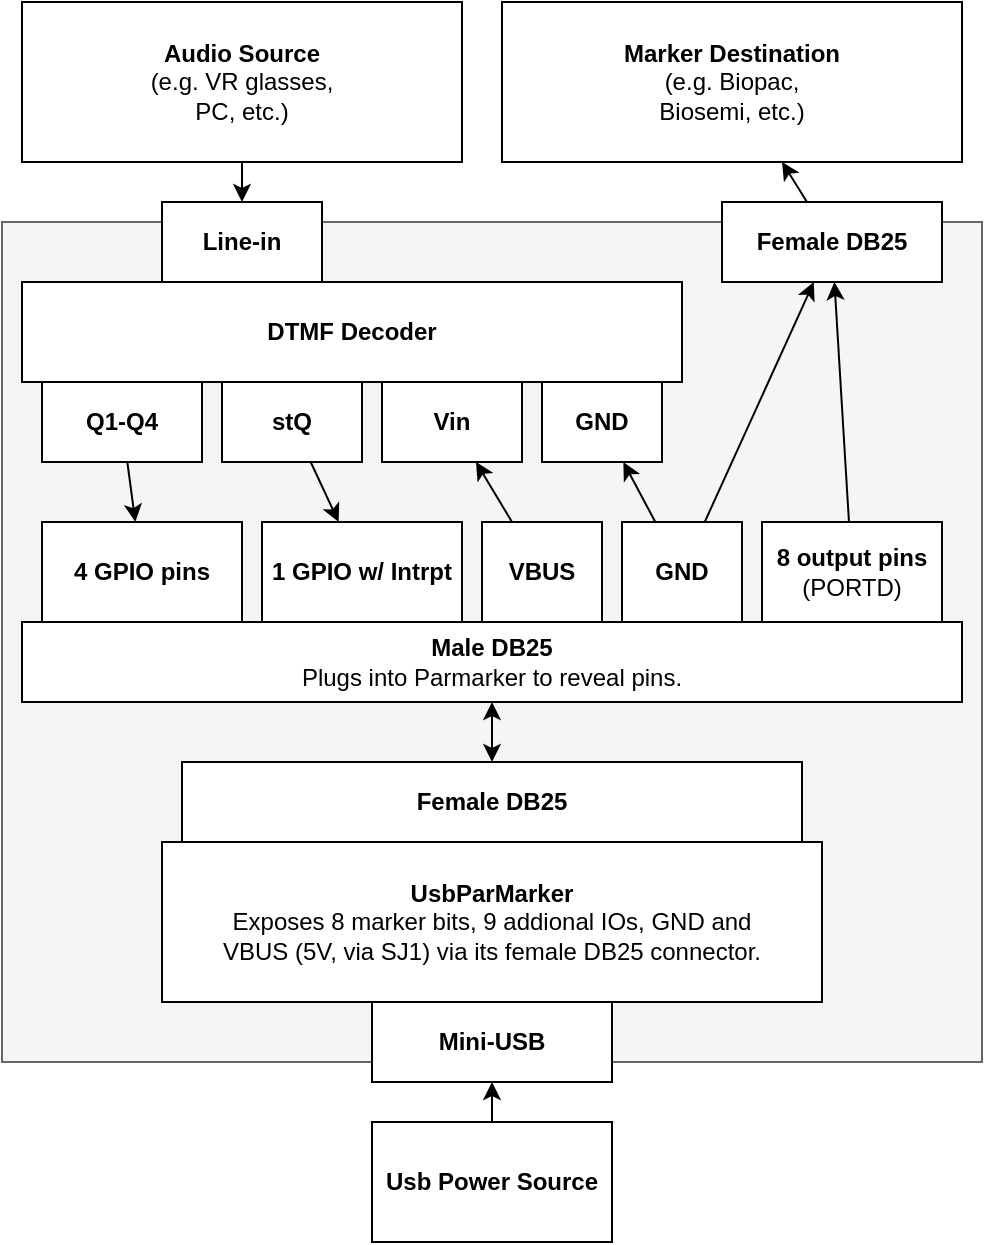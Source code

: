 <mxfile>
    <diagram id="qxvx4wndm1fnP37Mim0S" name="Page-1">
        <mxGraphModel dx="1260" dy="715" grid="1" gridSize="10" guides="1" tooltips="1" connect="1" arrows="1" fold="1" page="1" pageScale="1" pageWidth="850" pageHeight="1100" math="0" shadow="0">
            <root>
                <mxCell id="0"/>
                <mxCell id="1" parent="0"/>
                <mxCell id="30" value="" style="rounded=0;whiteSpace=wrap;html=1;fillColor=#f5f5f5;fontColor=#333333;strokeColor=#666666;fontStyle=1" vertex="1" parent="1">
                    <mxGeometry x="70" y="210" width="490" height="420" as="geometry"/>
                </mxCell>
                <mxCell id="3" value="&lt;b&gt;UsbParMarker&lt;br&gt;&lt;/b&gt;Exposes 8 marker bits, 9 addional IOs, GND and&lt;br&gt;VBUS (5V, via SJ1) via its female DB25 connector.&lt;b&gt;&lt;br&gt;&lt;/b&gt;" style="rounded=0;whiteSpace=wrap;html=1;" vertex="1" parent="1">
                    <mxGeometry x="150" y="520" width="330" height="80" as="geometry"/>
                </mxCell>
                <mxCell id="27" value="" style="edgeStyle=none;html=1;exitX=0.5;exitY=1;exitDx=0;exitDy=0;entryX=0.5;entryY=0;entryDx=0;entryDy=0;" edge="1" parent="1" source="5" target="7">
                    <mxGeometry relative="1" as="geometry"/>
                </mxCell>
                <mxCell id="5" value="&lt;b&gt;Audio Source&lt;/b&gt;&lt;br&gt;(e.g. VR glasses,&lt;br&gt;PC, etc.)" style="rounded=0;whiteSpace=wrap;html=1;" vertex="1" parent="1">
                    <mxGeometry x="80" y="100" width="220" height="80" as="geometry"/>
                </mxCell>
                <mxCell id="9" value="&lt;b&gt;4 GPIO pins&lt;/b&gt;" style="rounded=0;whiteSpace=wrap;html=1;" vertex="1" parent="1">
                    <mxGeometry x="90" y="360" width="100" height="50" as="geometry"/>
                </mxCell>
                <mxCell id="26" style="edgeStyle=none;html=1;" edge="1" parent="1" source="11" target="19">
                    <mxGeometry relative="1" as="geometry"/>
                </mxCell>
                <mxCell id="11" value="&lt;b&gt;8 output pins&lt;/b&gt; (PORTD)" style="rounded=0;whiteSpace=wrap;html=1;" vertex="1" parent="1">
                    <mxGeometry x="450" y="360" width="90" height="50" as="geometry"/>
                </mxCell>
                <mxCell id="13" value="&lt;b&gt;Mini-USB&lt;/b&gt;" style="rounded=0;whiteSpace=wrap;html=1;" vertex="1" parent="1">
                    <mxGeometry x="255" y="600" width="120" height="40" as="geometry"/>
                </mxCell>
                <mxCell id="15" value="" style="edgeStyle=none;html=1;" edge="1" parent="1" source="14" target="13">
                    <mxGeometry relative="1" as="geometry"/>
                </mxCell>
                <mxCell id="14" value="&lt;b&gt;Usb Power Source&lt;/b&gt;" style="rounded=0;whiteSpace=wrap;html=1;" vertex="1" parent="1">
                    <mxGeometry x="255" y="660" width="120" height="60" as="geometry"/>
                </mxCell>
                <mxCell id="17" value="&lt;b&gt;Marker Destination&lt;/b&gt;&lt;br&gt;(e.g. Biopac,&lt;br&gt;Biosemi, etc.)" style="rounded=0;whiteSpace=wrap;html=1;" vertex="1" parent="1">
                    <mxGeometry x="320" y="100" width="230" height="80" as="geometry"/>
                </mxCell>
                <mxCell id="18" value="&lt;span style=&quot;color: rgba(0, 0, 0, 0); font-family: monospace; font-size: 0px; text-align: start;&quot;&gt;%3CmxGraphModel%3E%3Croot%3E%3CmxCell%20id%3D%220%22%2F%3E%3CmxCell%20id%3D%221%22%20parent%3D%220%22%2F%3E%3CmxCell%20id%3D%222%22%20value%3D%22Line-in%22%20style%3D%22rounded%3D0%3BwhiteSpace%3Dwrap%3Bhtml%3D1%3B%22%20vertex%3D%221%22%20parent%3D%221%22%3E%3CmxGeometry%20x%3D%22255%22%20y%3D%22245%22%20width%3D%2280%22%20height%3D%2240%22%20as%3D%22geometry%22%2F%3E%3C%2FmxCell%3E%3C%2Froot%3E%3C%2FmxGraphModel%3E&lt;/span&gt;" style="text;html=1;align=center;verticalAlign=middle;resizable=0;points=[];autosize=1;strokeColor=none;fillColor=none;" vertex="1" parent="1">
                    <mxGeometry x="500" y="265" width="20" height="30" as="geometry"/>
                </mxCell>
                <mxCell id="29" value="" style="edgeStyle=none;html=1;" edge="1" parent="1" source="19" target="17">
                    <mxGeometry relative="1" as="geometry"/>
                </mxCell>
                <mxCell id="19" value="&lt;b&gt;Female DB25&lt;/b&gt;" style="rounded=0;whiteSpace=wrap;html=1;" vertex="1" parent="1">
                    <mxGeometry x="430" y="200" width="110" height="40" as="geometry"/>
                </mxCell>
                <mxCell id="22" value="&lt;b&gt;Female DB25&lt;/b&gt;" style="rounded=0;whiteSpace=wrap;html=1;" vertex="1" parent="1">
                    <mxGeometry x="160" y="480" width="310" height="40" as="geometry"/>
                </mxCell>
                <mxCell id="24" value="" style="edgeStyle=none;html=1;startArrow=classic;startFill=1;" edge="1" parent="1" source="23" target="22">
                    <mxGeometry relative="1" as="geometry"/>
                </mxCell>
                <mxCell id="32" value="&lt;b&gt;1 GPIO w/ Intrpt&lt;/b&gt;" style="rounded=0;whiteSpace=wrap;html=1;" vertex="1" parent="1">
                    <mxGeometry x="200" y="360" width="100" height="50" as="geometry"/>
                </mxCell>
                <mxCell id="45" value="" style="edgeStyle=none;html=1;" edge="1" parent="1" source="33" target="36">
                    <mxGeometry relative="1" as="geometry"/>
                </mxCell>
                <mxCell id="33" value="&lt;b&gt;VBUS&lt;/b&gt;" style="rounded=0;whiteSpace=wrap;html=1;" vertex="1" parent="1">
                    <mxGeometry x="310" y="360" width="60" height="50" as="geometry"/>
                </mxCell>
                <mxCell id="51" style="edgeStyle=none;html=1;startArrow=none;startFill=0;" edge="1" parent="1" source="34" target="19">
                    <mxGeometry relative="1" as="geometry"/>
                </mxCell>
                <mxCell id="34" value="&lt;b&gt;GND&lt;/b&gt;" style="rounded=0;whiteSpace=wrap;html=1;" vertex="1" parent="1">
                    <mxGeometry x="380" y="360" width="60" height="50" as="geometry"/>
                </mxCell>
                <mxCell id="23" value="&lt;b&gt;Male DB25&lt;br&gt;&lt;/b&gt;Plugs into Parmarker to reveal pins." style="rounded=0;whiteSpace=wrap;html=1;" vertex="1" parent="1">
                    <mxGeometry x="80" y="410" width="470" height="40" as="geometry"/>
                </mxCell>
                <mxCell id="2" value="&lt;b&gt;DTMF Decoder&lt;/b&gt;" style="rounded=0;whiteSpace=wrap;html=1;" vertex="1" parent="1">
                    <mxGeometry x="80" y="240" width="330" height="50" as="geometry"/>
                </mxCell>
                <mxCell id="7" value="&lt;b&gt;Line-in&lt;/b&gt;" style="rounded=0;whiteSpace=wrap;html=1;" vertex="1" parent="1">
                    <mxGeometry x="150" y="200" width="80" height="40" as="geometry"/>
                </mxCell>
                <mxCell id="38" value="" style="edgeStyle=none;html=1;" edge="1" parent="1" source="8" target="9">
                    <mxGeometry relative="1" as="geometry"/>
                </mxCell>
                <mxCell id="8" value="&lt;b&gt;Q1-Q4&lt;/b&gt;" style="rounded=0;whiteSpace=wrap;html=1;" vertex="1" parent="1">
                    <mxGeometry x="90" y="290" width="80" height="40" as="geometry"/>
                </mxCell>
                <mxCell id="39" value="" style="edgeStyle=none;html=1;" edge="1" parent="1" source="35" target="32">
                    <mxGeometry relative="1" as="geometry"/>
                </mxCell>
                <mxCell id="35" value="&lt;b&gt;stQ&lt;/b&gt;" style="rounded=0;whiteSpace=wrap;html=1;" vertex="1" parent="1">
                    <mxGeometry x="180" y="290" width="70" height="40" as="geometry"/>
                </mxCell>
                <mxCell id="36" value="&lt;b&gt;Vin&lt;/b&gt;" style="rounded=0;whiteSpace=wrap;html=1;" vertex="1" parent="1">
                    <mxGeometry x="260" y="290" width="70" height="40" as="geometry"/>
                </mxCell>
                <mxCell id="37" value="&lt;b&gt;GND&lt;/b&gt;" style="rounded=0;whiteSpace=wrap;html=1;" vertex="1" parent="1">
                    <mxGeometry x="340" y="290" width="60" height="40" as="geometry"/>
                </mxCell>
                <mxCell id="50" value="" style="edgeStyle=none;html=1;" edge="1" parent="1" source="34" target="37">
                    <mxGeometry relative="1" as="geometry"/>
                </mxCell>
            </root>
        </mxGraphModel>
    </diagram>
</mxfile>
